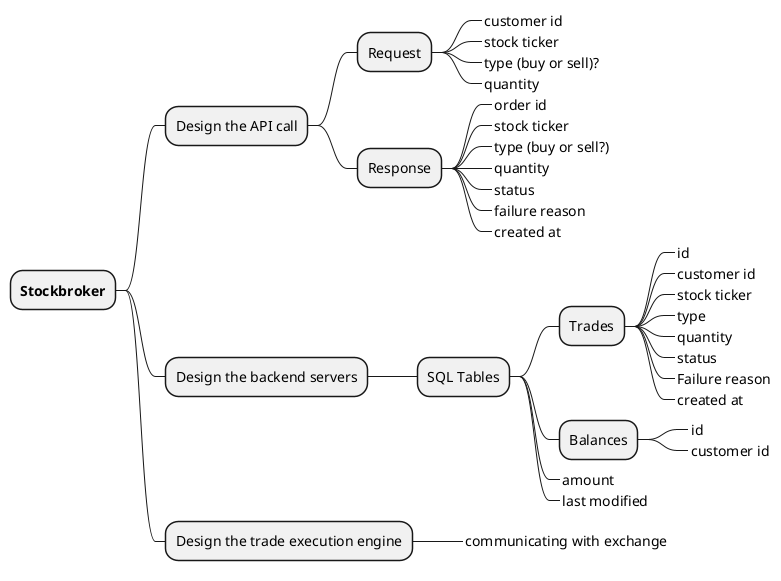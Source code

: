 @startmindmap "Design a Stockbroker - Overview"
' Home page, purchase page, questions page, code execution engine
' authentication - stripe, oauth 2

+ **Stockbroker**
++ Design the API call
+++ Request
++++_ customer id
++++_ stock ticker
++++_ type (buy or sell)?
++++_ quantity
+++ Response
++++_ order id
++++_ stock ticker
++++_ type (buy or sell?)
++++_ quantity
++++_ status
++++_ failure reason
++++_ created at

++ Design the backend servers
+++ SQL Tables
++++ Trades
+++++_ id
+++++_ customer id
+++++_ stock ticker
+++++_ type
+++++_ quantity
+++++_ status
+++++_ Failure reason
+++++_ created at
++++ Balances
+++++_ id
+++++_ customer id
++++_ amount
++++_ last modified

++ Design the trade execution engine
+++_ communicating with exchange


@endmindmap


' So go with round robin load balancing when you do not have any caching and it is not important that 
' subsequent calls go to the same server from the same client.
